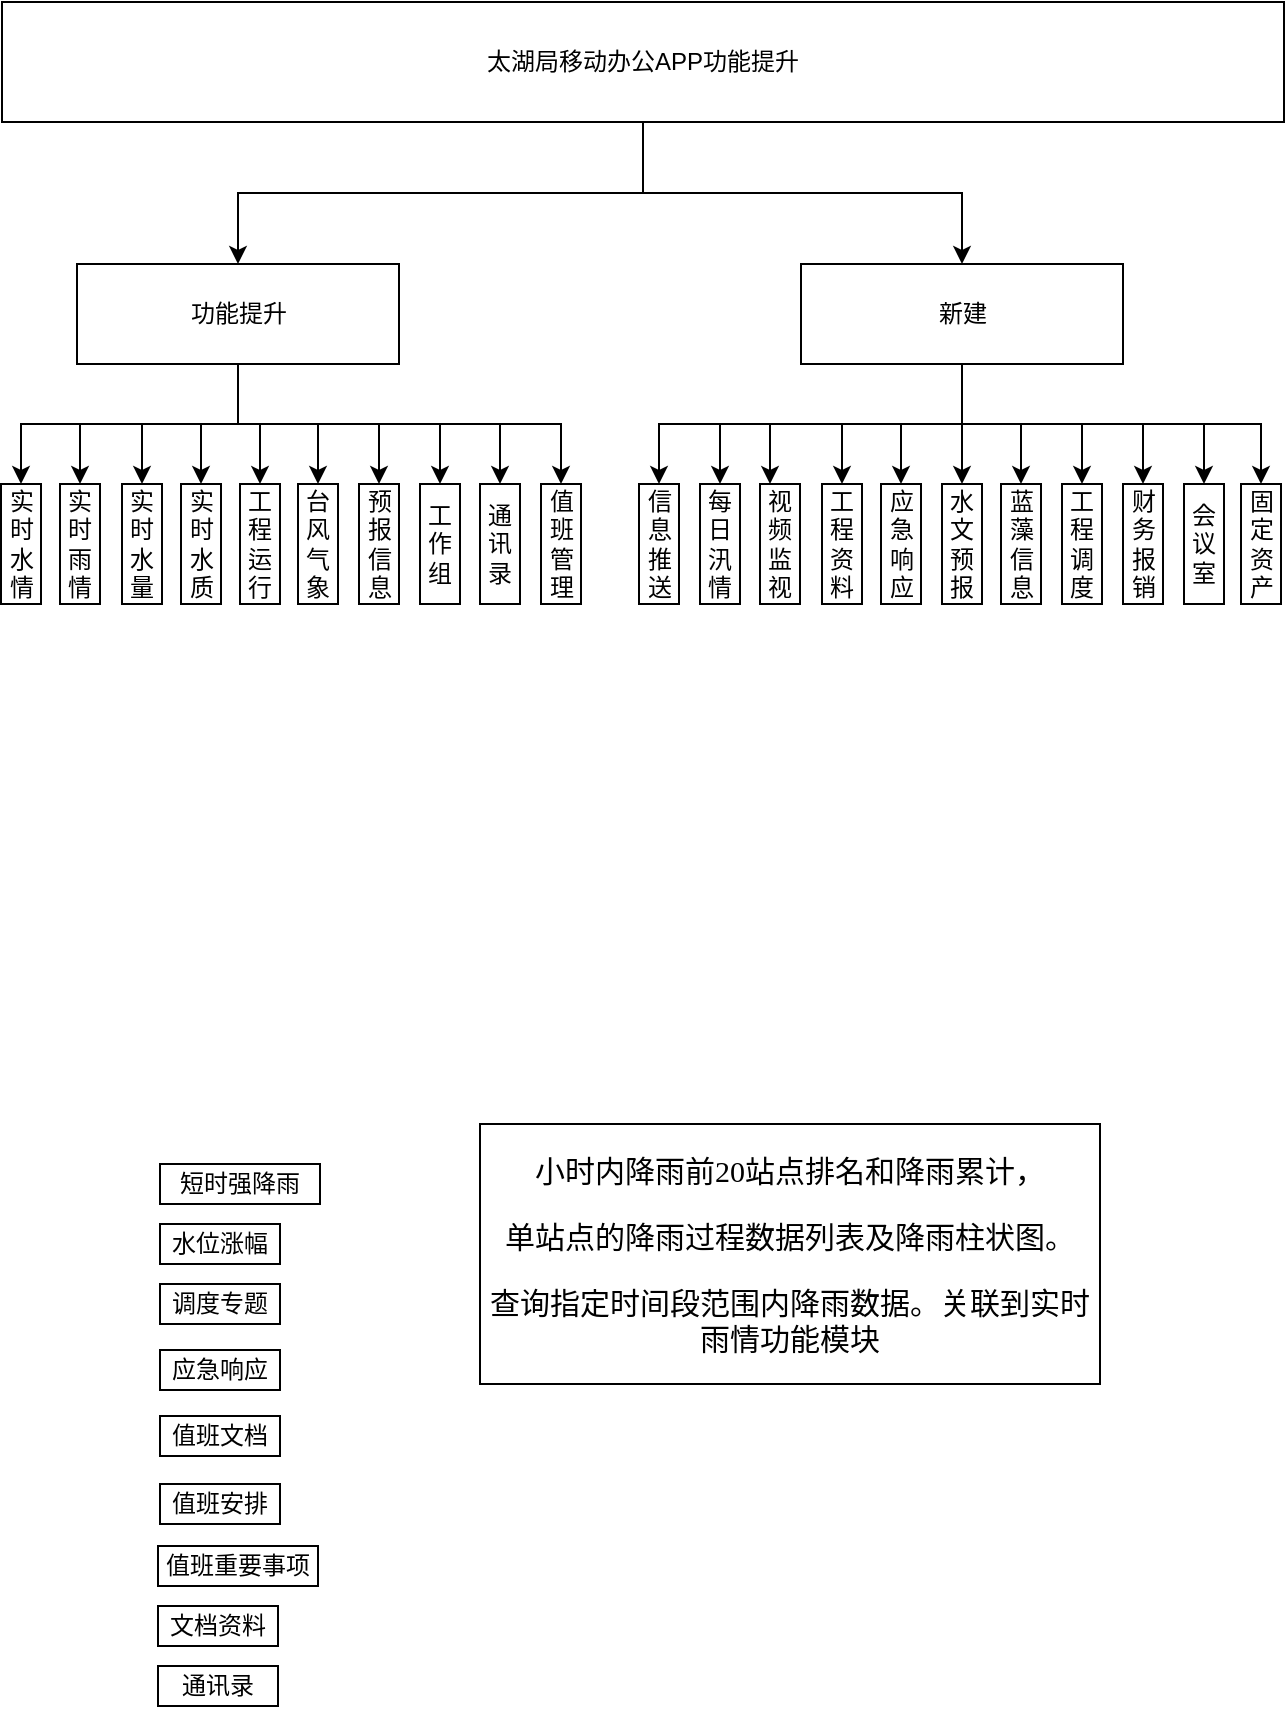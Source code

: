 <mxfile version="11.0.5" type="github"><diagram id="qvx9LAHxHfA9EjNs1QSS" name="Page-1"><mxGraphModel dx="868" dy="456" grid="1" gridSize="10" guides="1" tooltips="1" connect="1" arrows="1" fold="1" page="1" pageScale="1" pageWidth="827" pageHeight="1169" math="0" shadow="0"><root><mxCell id="0"/><mxCell id="1" parent="0"/><mxCell id="SEAwow5dpvRGz6BitIV--27" style="edgeStyle=orthogonalEdgeStyle;rounded=0;orthogonalLoop=1;jettySize=auto;html=1;entryX=0.5;entryY=0;entryDx=0;entryDy=0;" parent="1" source="SEAwow5dpvRGz6BitIV--1" target="SEAwow5dpvRGz6BitIV--17" edge="1"><mxGeometry relative="1" as="geometry"/></mxCell><mxCell id="SEAwow5dpvRGz6BitIV--28" style="edgeStyle=orthogonalEdgeStyle;rounded=0;orthogonalLoop=1;jettySize=auto;html=1;entryX=0.5;entryY=0;entryDx=0;entryDy=0;" parent="1" source="SEAwow5dpvRGz6BitIV--1" target="SEAwow5dpvRGz6BitIV--8" edge="1"><mxGeometry relative="1" as="geometry"><Array as="points"><mxPoint x="198.5" y="260"/><mxPoint x="89.5" y="260"/></Array></mxGeometry></mxCell><mxCell id="SEAwow5dpvRGz6BitIV--30" style="edgeStyle=orthogonalEdgeStyle;rounded=0;orthogonalLoop=1;jettySize=auto;html=1;entryX=0.5;entryY=0;entryDx=0;entryDy=0;" parent="1" source="SEAwow5dpvRGz6BitIV--1" target="SEAwow5dpvRGz6BitIV--7" edge="1"><mxGeometry relative="1" as="geometry"/></mxCell><mxCell id="SEAwow5dpvRGz6BitIV--31" style="edgeStyle=orthogonalEdgeStyle;rounded=0;orthogonalLoop=1;jettySize=auto;html=1;entryX=0.5;entryY=0;entryDx=0;entryDy=0;" parent="1" source="SEAwow5dpvRGz6BitIV--1" target="SEAwow5dpvRGz6BitIV--18" edge="1"><mxGeometry relative="1" as="geometry"/></mxCell><mxCell id="SEAwow5dpvRGz6BitIV--34" style="edgeStyle=orthogonalEdgeStyle;rounded=0;orthogonalLoop=1;jettySize=auto;html=1;entryX=0.5;entryY=0;entryDx=0;entryDy=0;" parent="1" source="SEAwow5dpvRGz6BitIV--1" target="SEAwow5dpvRGz6BitIV--19" edge="1"><mxGeometry relative="1" as="geometry"/></mxCell><mxCell id="SEAwow5dpvRGz6BitIV--35" style="edgeStyle=orthogonalEdgeStyle;rounded=0;orthogonalLoop=1;jettySize=auto;html=1;entryX=0.5;entryY=0;entryDx=0;entryDy=0;" parent="1" source="SEAwow5dpvRGz6BitIV--1" target="SEAwow5dpvRGz6BitIV--21" edge="1"><mxGeometry relative="1" as="geometry"><Array as="points"><mxPoint x="198.5" y="260"/><mxPoint x="268.5" y="260"/></Array></mxGeometry></mxCell><mxCell id="3kz5_9o_Gu9iUy8k3MCx-7" style="edgeStyle=orthogonalEdgeStyle;rounded=0;orthogonalLoop=1;jettySize=auto;html=1;entryX=0.5;entryY=0;entryDx=0;entryDy=0;" edge="1" parent="1" source="SEAwow5dpvRGz6BitIV--1" target="3kz5_9o_Gu9iUy8k3MCx-5"><mxGeometry relative="1" as="geometry"><Array as="points"><mxPoint x="198.5" y="260"/><mxPoint x="359.5" y="260"/></Array></mxGeometry></mxCell><mxCell id="3kz5_9o_Gu9iUy8k3MCx-25" style="edgeStyle=orthogonalEdgeStyle;rounded=0;orthogonalLoop=1;jettySize=auto;html=1;" edge="1" parent="1" source="SEAwow5dpvRGz6BitIV--1" target="3kz5_9o_Gu9iUy8k3MCx-4"><mxGeometry relative="1" as="geometry"><Array as="points"><mxPoint x="198" y="260"/><mxPoint x="299" y="260"/></Array></mxGeometry></mxCell><mxCell id="3kz5_9o_Gu9iUy8k3MCx-26" style="edgeStyle=orthogonalEdgeStyle;rounded=0;orthogonalLoop=1;jettySize=auto;html=1;entryX=0.5;entryY=0;entryDx=0;entryDy=0;" edge="1" parent="1" source="SEAwow5dpvRGz6BitIV--1" target="dItDOX96ScAAo2W70ycG-11"><mxGeometry relative="1" as="geometry"><Array as="points"><mxPoint x="198" y="260"/><mxPoint x="329" y="260"/></Array></mxGeometry></mxCell><mxCell id="3kz5_9o_Gu9iUy8k3MCx-27" style="edgeStyle=orthogonalEdgeStyle;rounded=0;orthogonalLoop=1;jettySize=auto;html=1;entryX=0.5;entryY=0;entryDx=0;entryDy=0;" edge="1" parent="1" source="SEAwow5dpvRGz6BitIV--1" target="3kz5_9o_Gu9iUy8k3MCx-1"><mxGeometry relative="1" as="geometry"/></mxCell><mxCell id="SEAwow5dpvRGz6BitIV--1" value="功能提升" style="rounded=0;whiteSpace=wrap;html=1;" parent="1" vertex="1"><mxGeometry x="117.5" y="180" width="161" height="50" as="geometry"/></mxCell><mxCell id="SEAwow5dpvRGz6BitIV--3" value="工程资料" style="rounded=0;whiteSpace=wrap;html=1;" parent="1" vertex="1"><mxGeometry x="490" y="290" width="20" height="60" as="geometry"/></mxCell><mxCell id="SEAwow5dpvRGz6BitIV--4" value="视频监视" style="rounded=0;whiteSpace=wrap;html=1;" parent="1" vertex="1"><mxGeometry x="459" y="290" width="20" height="60" as="geometry"/></mxCell><mxCell id="SEAwow5dpvRGz6BitIV--6" value="每日汛情" style="rounded=0;whiteSpace=wrap;html=1;" parent="1" vertex="1"><mxGeometry x="429" y="290" width="20" height="60" as="geometry"/></mxCell><mxCell id="SEAwow5dpvRGz6BitIV--7" value="实时水量" style="rounded=0;whiteSpace=wrap;html=1;" parent="1" vertex="1"><mxGeometry x="140" y="290" width="20" height="60" as="geometry"/></mxCell><mxCell id="SEAwow5dpvRGz6BitIV--8" value="实时水情" style="rounded=0;whiteSpace=wrap;html=1;" parent="1" vertex="1"><mxGeometry x="79.5" y="290" width="20" height="60" as="geometry"/></mxCell><mxCell id="SEAwow5dpvRGz6BitIV--17" value="实时雨情" style="rounded=0;whiteSpace=wrap;html=1;" parent="1" vertex="1"><mxGeometry x="109" y="290" width="20" height="60" as="geometry"/></mxCell><mxCell id="SEAwow5dpvRGz6BitIV--18" value="工程运行" style="rounded=0;whiteSpace=wrap;html=1;" parent="1" vertex="1"><mxGeometry x="199" y="290" width="20" height="60" as="geometry"/></mxCell><mxCell id="SEAwow5dpvRGz6BitIV--19" value="台风气象" style="rounded=0;whiteSpace=wrap;html=1;" parent="1" vertex="1"><mxGeometry x="228" y="290" width="20" height="60" as="geometry"/></mxCell><mxCell id="SEAwow5dpvRGz6BitIV--21" value="预报信息" style="rounded=0;whiteSpace=wrap;html=1;" parent="1" vertex="1"><mxGeometry x="258.5" y="290" width="20" height="60" as="geometry"/></mxCell><mxCell id="SEAwow5dpvRGz6BitIV--24" value="信息推送" style="rounded=0;whiteSpace=wrap;html=1;" parent="1" vertex="1"><mxGeometry x="398.5" y="290" width="20" height="60" as="geometry"/></mxCell><mxCell id="SEAwow5dpvRGz6BitIV--72" value="短时强降雨" style="rounded=0;whiteSpace=wrap;html=1;" parent="1" vertex="1"><mxGeometry x="159" y="630" width="80" height="20" as="geometry"/></mxCell><mxCell id="SEAwow5dpvRGz6BitIV--73" value="通讯录" style="rounded=0;whiteSpace=wrap;html=1;" parent="1" vertex="1"><mxGeometry x="158" y="881" width="60" height="20" as="geometry"/></mxCell><mxCell id="SEAwow5dpvRGz6BitIV--74" value="文档资料" style="rounded=0;whiteSpace=wrap;html=1;" parent="1" vertex="1"><mxGeometry x="158" y="851" width="60" height="20" as="geometry"/></mxCell><mxCell id="SEAwow5dpvRGz6BitIV--75" value="值班重要事项" style="rounded=0;whiteSpace=wrap;html=1;" parent="1" vertex="1"><mxGeometry x="158" y="821" width="80" height="20" as="geometry"/></mxCell><mxCell id="SEAwow5dpvRGz6BitIV--76" value="值班安排" style="rounded=0;whiteSpace=wrap;html=1;" parent="1" vertex="1"><mxGeometry x="159" y="790" width="60" height="20" as="geometry"/></mxCell><mxCell id="SEAwow5dpvRGz6BitIV--77" value="值班文档" style="rounded=0;whiteSpace=wrap;html=1;" parent="1" vertex="1"><mxGeometry x="159" y="756" width="60" height="20" as="geometry"/></mxCell><mxCell id="SEAwow5dpvRGz6BitIV--78" value="应急响应" style="rounded=0;whiteSpace=wrap;html=1;" parent="1" vertex="1"><mxGeometry x="159" y="723" width="60" height="20" as="geometry"/></mxCell><mxCell id="SEAwow5dpvRGz6BitIV--79" value="调度专题" style="rounded=0;whiteSpace=wrap;html=1;" parent="1" vertex="1"><mxGeometry x="159" y="690" width="60" height="20" as="geometry"/></mxCell><mxCell id="SEAwow5dpvRGz6BitIV--80" value="水位涨幅" style="rounded=0;whiteSpace=wrap;html=1;" parent="1" vertex="1"><mxGeometry x="159" y="660" width="60" height="20" as="geometry"/></mxCell><mxCell id="SEAwow5dpvRGz6BitIV--81" value="&lt;p class=&quot;MsoNormal&quot; style=&quot;font-size: 15px&quot;&gt;&lt;font style=&quot;font-size: 15px&quot;&gt;&lt;font face=&quot;仿宋_GB2312&quot; style=&quot;font-size: 15px&quot;&gt;小时内降雨前&lt;/font&gt;&lt;font face=&quot;Times New Roman&quot; style=&quot;font-size: 15px&quot;&gt;20&lt;/font&gt;&lt;font face=&quot;仿宋_GB2312&quot; style=&quot;font-size: 15px&quot;&gt;站点排名和降雨累计，&lt;/font&gt;&lt;/font&gt;&lt;/p&gt;&lt;p class=&quot;MsoNormal&quot; style=&quot;font-size: 15px&quot;&gt;&lt;font style=&quot;font-size: 15px&quot;&gt;&lt;font face=&quot;仿宋_GB2312&quot; style=&quot;font-size: 15px&quot;&gt;单站点的降雨过程数据列表及降雨柱状图。&lt;/font&gt;&lt;span style=&quot;font-family: &amp;#34;times new roman&amp;#34;&quot;&gt;&lt;/span&gt;&lt;/font&gt;&lt;/p&gt;&lt;p class=&quot;MsoNormal&quot; style=&quot;font-size: 15px&quot;&gt;&lt;font style=&quot;font-size: 15px&quot;&gt;&lt;font face=&quot;仿宋_GB2312&quot; style=&quot;font-size: 15px&quot;&gt;查询指定时间段范围内降雨数据&lt;/font&gt;&lt;font face=&quot;仿宋_GB2312&quot; style=&quot;font-size: 15px&quot;&gt;。&lt;/font&gt;&lt;/font&gt;&lt;span&gt;关联到实时雨情功能模块&lt;/span&gt;&lt;/p&gt;" style="rounded=0;whiteSpace=wrap;html=1;" parent="1" vertex="1"><mxGeometry x="319" y="610" width="310" height="130" as="geometry"/></mxCell><mxCell id="dItDOX96ScAAo2W70ycG-9" style="edgeStyle=orthogonalEdgeStyle;rounded=0;orthogonalLoop=1;jettySize=auto;html=1;" parent="1" source="dItDOX96ScAAo2W70ycG-1" target="SEAwow5dpvRGz6BitIV--1" edge="1"><mxGeometry relative="1" as="geometry"/></mxCell><mxCell id="dItDOX96ScAAo2W70ycG-10" style="edgeStyle=orthogonalEdgeStyle;rounded=0;orthogonalLoop=1;jettySize=auto;html=1;entryX=0.5;entryY=0;entryDx=0;entryDy=0;" parent="1" source="dItDOX96ScAAo2W70ycG-1" target="dItDOX96ScAAo2W70ycG-3" edge="1"><mxGeometry relative="1" as="geometry"/></mxCell><mxCell id="dItDOX96ScAAo2W70ycG-1" value="太湖局移动办公APP功能提升" style="rounded=0;whiteSpace=wrap;html=1;" parent="1" vertex="1"><mxGeometry x="80" y="49" width="641" height="60" as="geometry"/></mxCell><mxCell id="dItDOX96ScAAo2W70ycG-5" style="edgeStyle=orthogonalEdgeStyle;rounded=0;orthogonalLoop=1;jettySize=auto;html=1;entryX=0.5;entryY=0;entryDx=0;entryDy=0;" parent="1" source="dItDOX96ScAAo2W70ycG-3" target="SEAwow5dpvRGz6BitIV--24" edge="1"><mxGeometry relative="1" as="geometry"><Array as="points"><mxPoint x="560" y="260"/><mxPoint x="409" y="260"/></Array></mxGeometry></mxCell><mxCell id="dItDOX96ScAAo2W70ycG-6" style="edgeStyle=orthogonalEdgeStyle;rounded=0;orthogonalLoop=1;jettySize=auto;html=1;entryX=0.5;entryY=0;entryDx=0;entryDy=0;" parent="1" source="dItDOX96ScAAo2W70ycG-3" target="SEAwow5dpvRGz6BitIV--6" edge="1"><mxGeometry relative="1" as="geometry"><Array as="points"><mxPoint x="560" y="260"/><mxPoint x="439" y="260"/></Array></mxGeometry></mxCell><mxCell id="dItDOX96ScAAo2W70ycG-7" style="edgeStyle=orthogonalEdgeStyle;rounded=0;orthogonalLoop=1;jettySize=auto;html=1;entryX=0.25;entryY=0;entryDx=0;entryDy=0;" parent="1" source="dItDOX96ScAAo2W70ycG-3" target="SEAwow5dpvRGz6BitIV--4" edge="1"><mxGeometry relative="1" as="geometry"><Array as="points"><mxPoint x="560" y="260"/><mxPoint x="464" y="260"/></Array></mxGeometry></mxCell><mxCell id="dItDOX96ScAAo2W70ycG-8" style="edgeStyle=orthogonalEdgeStyle;rounded=0;orthogonalLoop=1;jettySize=auto;html=1;entryX=0.5;entryY=0;entryDx=0;entryDy=0;" parent="1" source="dItDOX96ScAAo2W70ycG-3" target="SEAwow5dpvRGz6BitIV--3" edge="1"><mxGeometry relative="1" as="geometry"/></mxCell><mxCell id="3kz5_9o_Gu9iUy8k3MCx-17" style="edgeStyle=orthogonalEdgeStyle;rounded=0;orthogonalLoop=1;jettySize=auto;html=1;entryX=0.5;entryY=0;entryDx=0;entryDy=0;" edge="1" parent="1" source="dItDOX96ScAAo2W70ycG-3" target="3kz5_9o_Gu9iUy8k3MCx-9"><mxGeometry relative="1" as="geometry"/></mxCell><mxCell id="3kz5_9o_Gu9iUy8k3MCx-18" style="edgeStyle=orthogonalEdgeStyle;rounded=0;orthogonalLoop=1;jettySize=auto;html=1;" edge="1" parent="1" source="dItDOX96ScAAo2W70ycG-3" target="3kz5_9o_Gu9iUy8k3MCx-13"><mxGeometry relative="1" as="geometry"/></mxCell><mxCell id="3kz5_9o_Gu9iUy8k3MCx-19" style="edgeStyle=orthogonalEdgeStyle;rounded=0;orthogonalLoop=1;jettySize=auto;html=1;entryX=0.5;entryY=0;entryDx=0;entryDy=0;" edge="1" parent="1" source="dItDOX96ScAAo2W70ycG-3" target="3kz5_9o_Gu9iUy8k3MCx-12"><mxGeometry relative="1" as="geometry"/></mxCell><mxCell id="3kz5_9o_Gu9iUy8k3MCx-20" style="edgeStyle=orthogonalEdgeStyle;rounded=0;orthogonalLoop=1;jettySize=auto;html=1;entryX=0.5;entryY=0;entryDx=0;entryDy=0;" edge="1" parent="1" source="dItDOX96ScAAo2W70ycG-3" target="3kz5_9o_Gu9iUy8k3MCx-11"><mxGeometry relative="1" as="geometry"/></mxCell><mxCell id="3kz5_9o_Gu9iUy8k3MCx-22" style="edgeStyle=orthogonalEdgeStyle;rounded=0;orthogonalLoop=1;jettySize=auto;html=1;entryX=0.5;entryY=0;entryDx=0;entryDy=0;" edge="1" parent="1" source="dItDOX96ScAAo2W70ycG-3" target="3kz5_9o_Gu9iUy8k3MCx-10"><mxGeometry relative="1" as="geometry"/></mxCell><mxCell id="3kz5_9o_Gu9iUy8k3MCx-23" style="edgeStyle=orthogonalEdgeStyle;rounded=0;orthogonalLoop=1;jettySize=auto;html=1;entryX=0.5;entryY=0;entryDx=0;entryDy=0;" edge="1" parent="1" source="dItDOX96ScAAo2W70ycG-3" target="3kz5_9o_Gu9iUy8k3MCx-15"><mxGeometry relative="1" as="geometry"><Array as="points"><mxPoint x="560" y="260"/><mxPoint x="681" y="260"/></Array></mxGeometry></mxCell><mxCell id="3kz5_9o_Gu9iUy8k3MCx-24" style="edgeStyle=orthogonalEdgeStyle;rounded=0;orthogonalLoop=1;jettySize=auto;html=1;entryX=0.5;entryY=0;entryDx=0;entryDy=0;" edge="1" parent="1" source="dItDOX96ScAAo2W70ycG-3" target="3kz5_9o_Gu9iUy8k3MCx-14"><mxGeometry relative="1" as="geometry"><Array as="points"><mxPoint x="560" y="260"/><mxPoint x="710" y="260"/></Array></mxGeometry></mxCell><mxCell id="dItDOX96ScAAo2W70ycG-3" value="新建" style="rounded=0;whiteSpace=wrap;html=1;" parent="1" vertex="1"><mxGeometry x="479.5" y="180" width="161" height="50" as="geometry"/></mxCell><mxCell id="dItDOX96ScAAo2W70ycG-11" value="通讯录" style="rounded=0;whiteSpace=wrap;html=1;" parent="1" vertex="1"><mxGeometry x="319" y="290" width="20" height="60" as="geometry"/></mxCell><mxCell id="3kz5_9o_Gu9iUy8k3MCx-1" value="实时水质" style="rounded=0;whiteSpace=wrap;html=1;" vertex="1" parent="1"><mxGeometry x="169.5" y="290" width="20" height="60" as="geometry"/></mxCell><mxCell id="3kz5_9o_Gu9iUy8k3MCx-4" value="工作组" style="rounded=0;whiteSpace=wrap;html=1;" vertex="1" parent="1"><mxGeometry x="289" y="290" width="20" height="60" as="geometry"/></mxCell><mxCell id="3kz5_9o_Gu9iUy8k3MCx-5" value="值班管理" style="rounded=0;whiteSpace=wrap;html=1;" vertex="1" parent="1"><mxGeometry x="349.5" y="290" width="20" height="60" as="geometry"/></mxCell><mxCell id="3kz5_9o_Gu9iUy8k3MCx-9" value="应急响应" style="rounded=0;whiteSpace=wrap;html=1;" vertex="1" parent="1"><mxGeometry x="519.5" y="290" width="20" height="60" as="geometry"/></mxCell><mxCell id="3kz5_9o_Gu9iUy8k3MCx-10" value="财务报销" style="rounded=0;whiteSpace=wrap;html=1;" vertex="1" parent="1"><mxGeometry x="640.5" y="290" width="20" height="60" as="geometry"/></mxCell><mxCell id="3kz5_9o_Gu9iUy8k3MCx-11" value="工程调度" style="rounded=0;whiteSpace=wrap;html=1;" vertex="1" parent="1"><mxGeometry x="610" y="290" width="20" height="60" as="geometry"/></mxCell><mxCell id="3kz5_9o_Gu9iUy8k3MCx-12" value="蓝藻信息" style="rounded=0;whiteSpace=wrap;html=1;" vertex="1" parent="1"><mxGeometry x="579.5" y="290" width="20" height="60" as="geometry"/></mxCell><mxCell id="3kz5_9o_Gu9iUy8k3MCx-13" value="水文预报" style="rounded=0;whiteSpace=wrap;html=1;" vertex="1" parent="1"><mxGeometry x="550" y="290" width="20" height="60" as="geometry"/></mxCell><mxCell id="3kz5_9o_Gu9iUy8k3MCx-14" value="固定资产" style="rounded=0;whiteSpace=wrap;html=1;" vertex="1" parent="1"><mxGeometry x="699.5" y="290" width="20" height="60" as="geometry"/></mxCell><mxCell id="3kz5_9o_Gu9iUy8k3MCx-15" value="会议室" style="rounded=0;whiteSpace=wrap;html=1;" vertex="1" parent="1"><mxGeometry x="671" y="290" width="20" height="60" as="geometry"/></mxCell></root></mxGraphModel></diagram></mxfile>